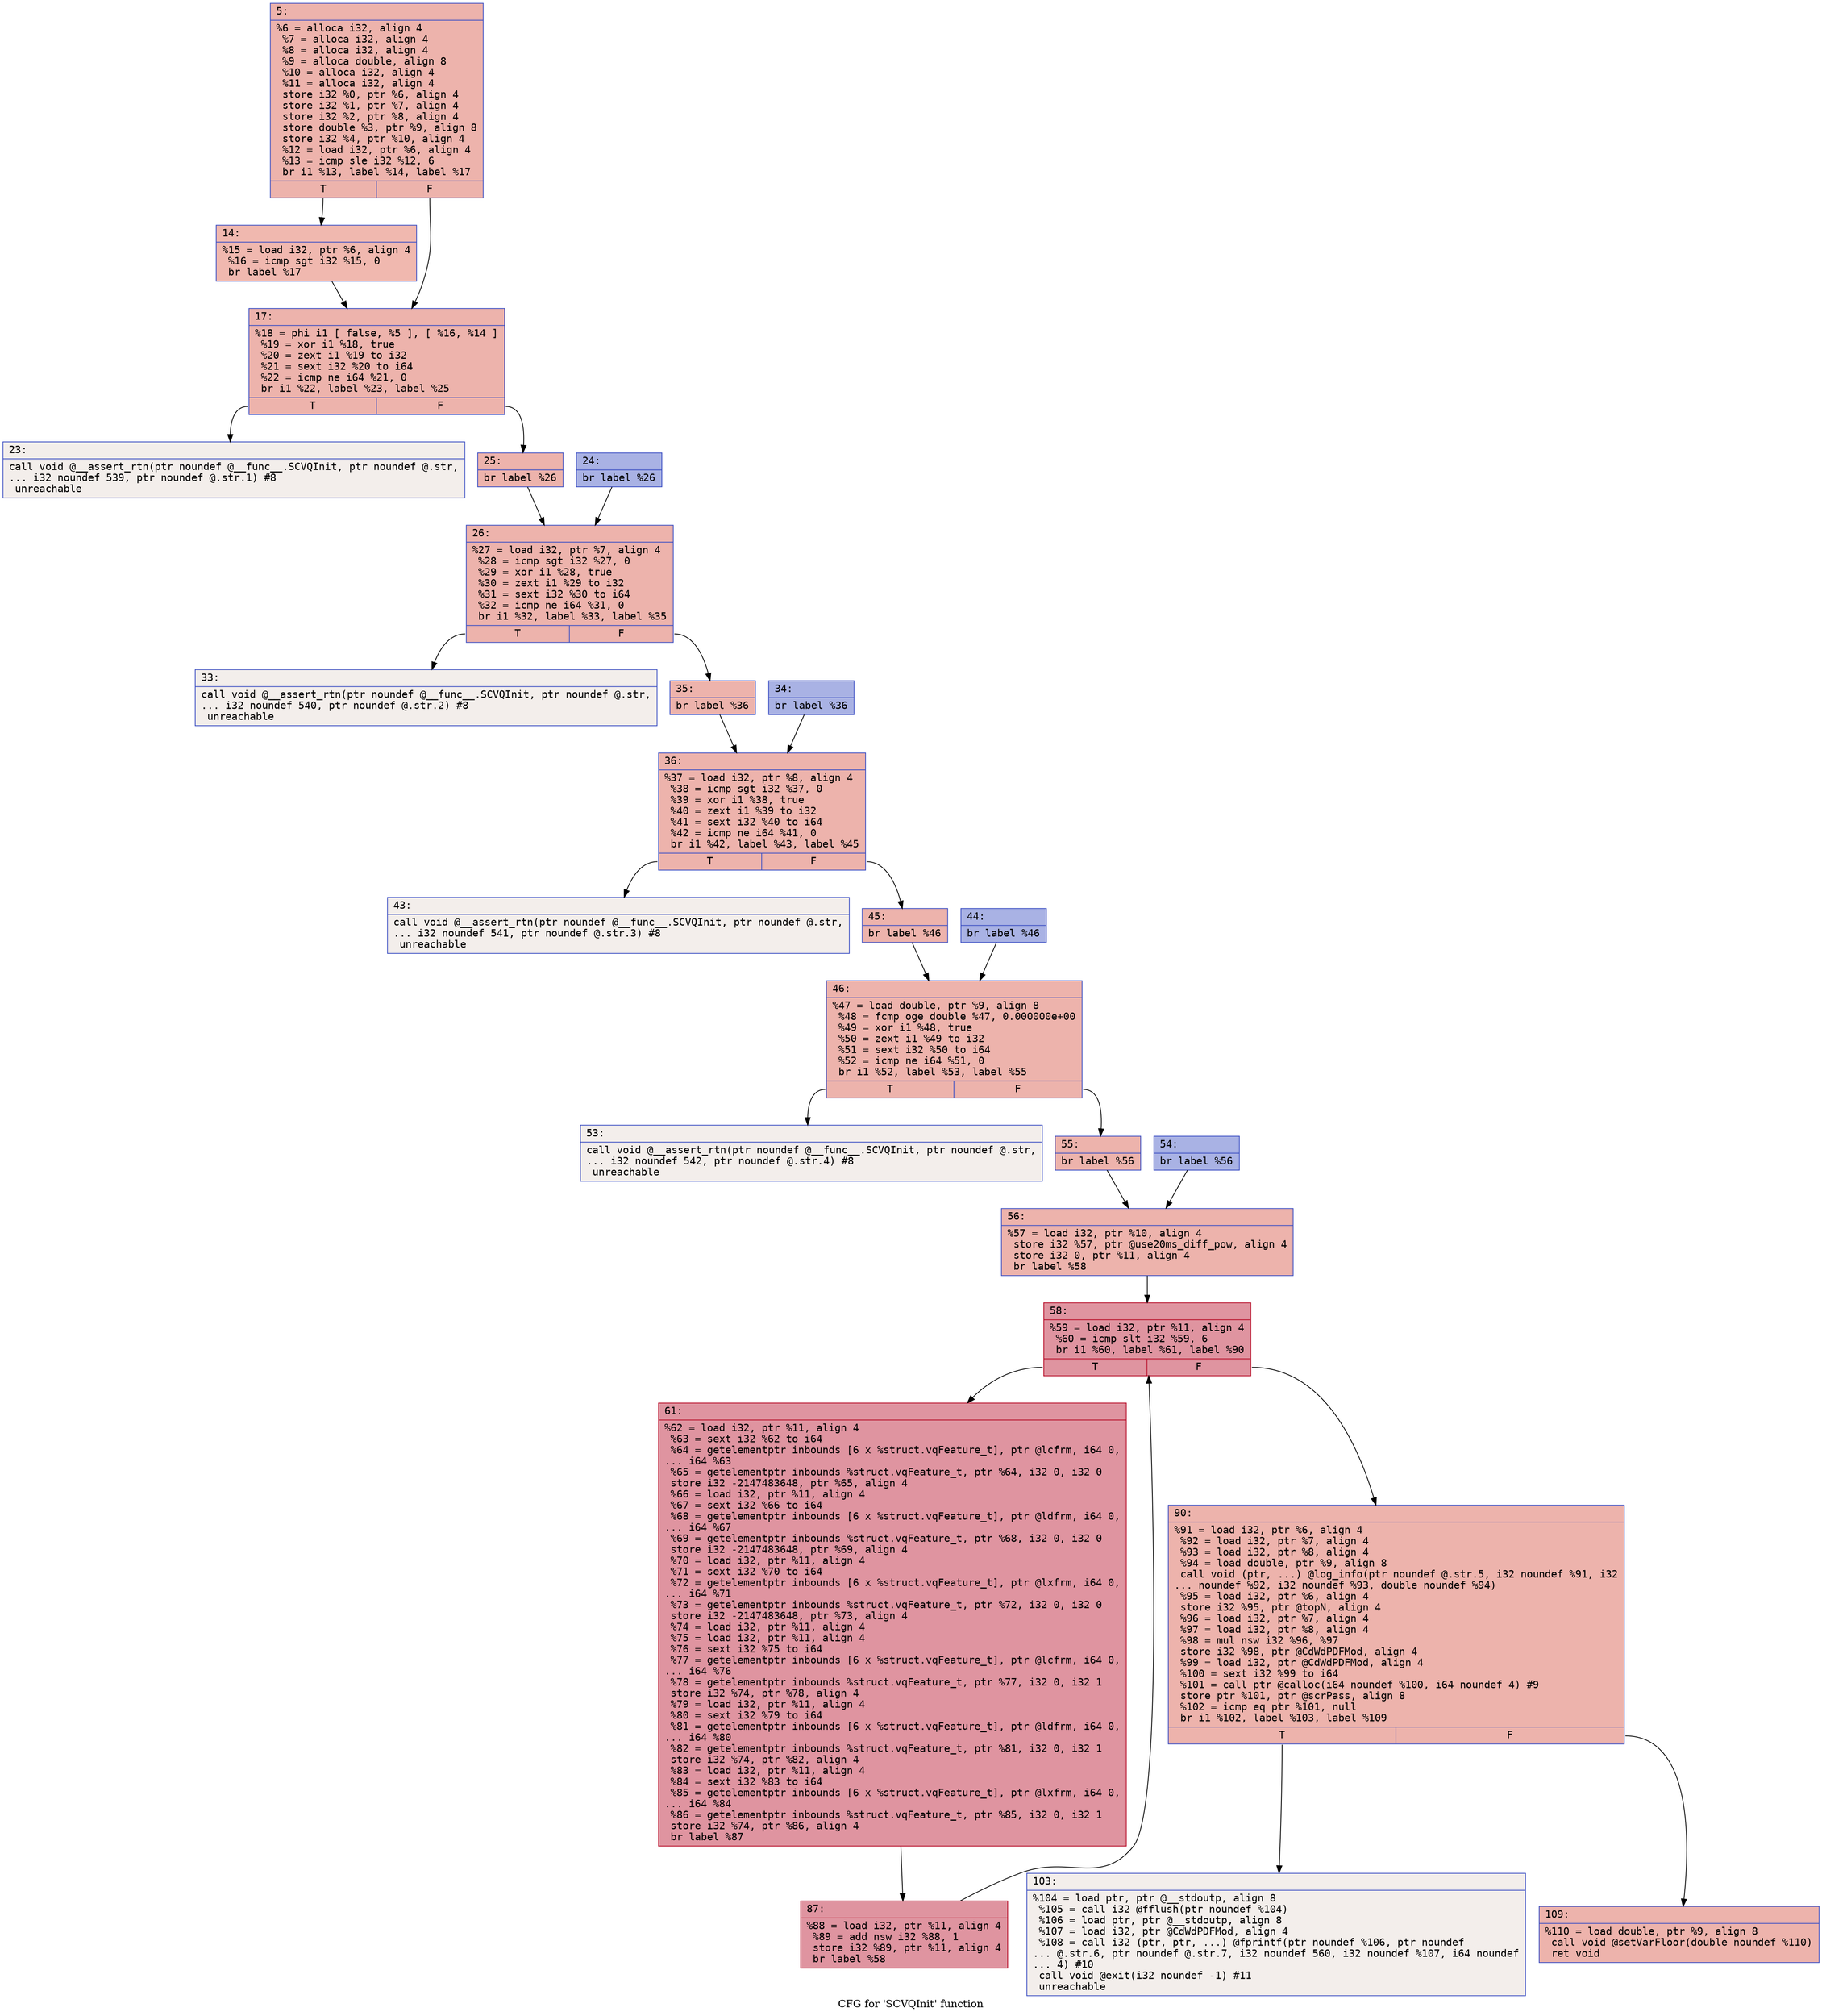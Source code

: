 digraph "CFG for 'SCVQInit' function" {
	label="CFG for 'SCVQInit' function";

	Node0x600001f5e670 [shape=record,color="#3d50c3ff", style=filled, fillcolor="#d6524470" fontname="Courier",label="{5:\l|  %6 = alloca i32, align 4\l  %7 = alloca i32, align 4\l  %8 = alloca i32, align 4\l  %9 = alloca double, align 8\l  %10 = alloca i32, align 4\l  %11 = alloca i32, align 4\l  store i32 %0, ptr %6, align 4\l  store i32 %1, ptr %7, align 4\l  store i32 %2, ptr %8, align 4\l  store double %3, ptr %9, align 8\l  store i32 %4, ptr %10, align 4\l  %12 = load i32, ptr %6, align 4\l  %13 = icmp sle i32 %12, 6\l  br i1 %13, label %14, label %17\l|{<s0>T|<s1>F}}"];
	Node0x600001f5e670:s0 -> Node0x600001f5e6c0[tooltip="5 -> 14\nProbability 50.00%" ];
	Node0x600001f5e670:s1 -> Node0x600001f5e710[tooltip="5 -> 17\nProbability 50.00%" ];
	Node0x600001f5e6c0 [shape=record,color="#3d50c3ff", style=filled, fillcolor="#dc5d4a70" fontname="Courier",label="{14:\l|  %15 = load i32, ptr %6, align 4\l  %16 = icmp sgt i32 %15, 0\l  br label %17\l}"];
	Node0x600001f5e6c0 -> Node0x600001f5e710[tooltip="14 -> 17\nProbability 100.00%" ];
	Node0x600001f5e710 [shape=record,color="#3d50c3ff", style=filled, fillcolor="#d6524470" fontname="Courier",label="{17:\l|  %18 = phi i1 [ false, %5 ], [ %16, %14 ]\l  %19 = xor i1 %18, true\l  %20 = zext i1 %19 to i32\l  %21 = sext i32 %20 to i64\l  %22 = icmp ne i64 %21, 0\l  br i1 %22, label %23, label %25\l|{<s0>T|<s1>F}}"];
	Node0x600001f5e710:s0 -> Node0x600001f5e760[tooltip="17 -> 23\nProbability 0.00%" ];
	Node0x600001f5e710:s1 -> Node0x600001f5e800[tooltip="17 -> 25\nProbability 100.00%" ];
	Node0x600001f5e760 [shape=record,color="#3d50c3ff", style=filled, fillcolor="#e5d8d170" fontname="Courier",label="{23:\l|  call void @__assert_rtn(ptr noundef @__func__.SCVQInit, ptr noundef @.str,\l... i32 noundef 539, ptr noundef @.str.1) #8\l  unreachable\l}"];
	Node0x600001f5e7b0 [shape=record,color="#3d50c3ff", style=filled, fillcolor="#3d50c370" fontname="Courier",label="{24:\l|  br label %26\l}"];
	Node0x600001f5e7b0 -> Node0x600001f5e850[tooltip="24 -> 26\nProbability 100.00%" ];
	Node0x600001f5e800 [shape=record,color="#3d50c3ff", style=filled, fillcolor="#d6524470" fontname="Courier",label="{25:\l|  br label %26\l}"];
	Node0x600001f5e800 -> Node0x600001f5e850[tooltip="25 -> 26\nProbability 100.00%" ];
	Node0x600001f5e850 [shape=record,color="#3d50c3ff", style=filled, fillcolor="#d6524470" fontname="Courier",label="{26:\l|  %27 = load i32, ptr %7, align 4\l  %28 = icmp sgt i32 %27, 0\l  %29 = xor i1 %28, true\l  %30 = zext i1 %29 to i32\l  %31 = sext i32 %30 to i64\l  %32 = icmp ne i64 %31, 0\l  br i1 %32, label %33, label %35\l|{<s0>T|<s1>F}}"];
	Node0x600001f5e850:s0 -> Node0x600001f5e8a0[tooltip="26 -> 33\nProbability 0.00%" ];
	Node0x600001f5e850:s1 -> Node0x600001f5e940[tooltip="26 -> 35\nProbability 100.00%" ];
	Node0x600001f5e8a0 [shape=record,color="#3d50c3ff", style=filled, fillcolor="#e5d8d170" fontname="Courier",label="{33:\l|  call void @__assert_rtn(ptr noundef @__func__.SCVQInit, ptr noundef @.str,\l... i32 noundef 540, ptr noundef @.str.2) #8\l  unreachable\l}"];
	Node0x600001f5e8f0 [shape=record,color="#3d50c3ff", style=filled, fillcolor="#3d50c370" fontname="Courier",label="{34:\l|  br label %36\l}"];
	Node0x600001f5e8f0 -> Node0x600001f5e990[tooltip="34 -> 36\nProbability 100.00%" ];
	Node0x600001f5e940 [shape=record,color="#3d50c3ff", style=filled, fillcolor="#d6524470" fontname="Courier",label="{35:\l|  br label %36\l}"];
	Node0x600001f5e940 -> Node0x600001f5e990[tooltip="35 -> 36\nProbability 100.00%" ];
	Node0x600001f5e990 [shape=record,color="#3d50c3ff", style=filled, fillcolor="#d6524470" fontname="Courier",label="{36:\l|  %37 = load i32, ptr %8, align 4\l  %38 = icmp sgt i32 %37, 0\l  %39 = xor i1 %38, true\l  %40 = zext i1 %39 to i32\l  %41 = sext i32 %40 to i64\l  %42 = icmp ne i64 %41, 0\l  br i1 %42, label %43, label %45\l|{<s0>T|<s1>F}}"];
	Node0x600001f5e990:s0 -> Node0x600001f5e9e0[tooltip="36 -> 43\nProbability 0.00%" ];
	Node0x600001f5e990:s1 -> Node0x600001f5ea80[tooltip="36 -> 45\nProbability 100.00%" ];
	Node0x600001f5e9e0 [shape=record,color="#3d50c3ff", style=filled, fillcolor="#e5d8d170" fontname="Courier",label="{43:\l|  call void @__assert_rtn(ptr noundef @__func__.SCVQInit, ptr noundef @.str,\l... i32 noundef 541, ptr noundef @.str.3) #8\l  unreachable\l}"];
	Node0x600001f5ea30 [shape=record,color="#3d50c3ff", style=filled, fillcolor="#3d50c370" fontname="Courier",label="{44:\l|  br label %46\l}"];
	Node0x600001f5ea30 -> Node0x600001f5ead0[tooltip="44 -> 46\nProbability 100.00%" ];
	Node0x600001f5ea80 [shape=record,color="#3d50c3ff", style=filled, fillcolor="#d6524470" fontname="Courier",label="{45:\l|  br label %46\l}"];
	Node0x600001f5ea80 -> Node0x600001f5ead0[tooltip="45 -> 46\nProbability 100.00%" ];
	Node0x600001f5ead0 [shape=record,color="#3d50c3ff", style=filled, fillcolor="#d6524470" fontname="Courier",label="{46:\l|  %47 = load double, ptr %9, align 8\l  %48 = fcmp oge double %47, 0.000000e+00\l  %49 = xor i1 %48, true\l  %50 = zext i1 %49 to i32\l  %51 = sext i32 %50 to i64\l  %52 = icmp ne i64 %51, 0\l  br i1 %52, label %53, label %55\l|{<s0>T|<s1>F}}"];
	Node0x600001f5ead0:s0 -> Node0x600001f5eb20[tooltip="46 -> 53\nProbability 0.00%" ];
	Node0x600001f5ead0:s1 -> Node0x600001f5ebc0[tooltip="46 -> 55\nProbability 100.00%" ];
	Node0x600001f5eb20 [shape=record,color="#3d50c3ff", style=filled, fillcolor="#e5d8d170" fontname="Courier",label="{53:\l|  call void @__assert_rtn(ptr noundef @__func__.SCVQInit, ptr noundef @.str,\l... i32 noundef 542, ptr noundef @.str.4) #8\l  unreachable\l}"];
	Node0x600001f5eb70 [shape=record,color="#3d50c3ff", style=filled, fillcolor="#3d50c370" fontname="Courier",label="{54:\l|  br label %56\l}"];
	Node0x600001f5eb70 -> Node0x600001f5ec10[tooltip="54 -> 56\nProbability 100.00%" ];
	Node0x600001f5ebc0 [shape=record,color="#3d50c3ff", style=filled, fillcolor="#d6524470" fontname="Courier",label="{55:\l|  br label %56\l}"];
	Node0x600001f5ebc0 -> Node0x600001f5ec10[tooltip="55 -> 56\nProbability 100.00%" ];
	Node0x600001f5ec10 [shape=record,color="#3d50c3ff", style=filled, fillcolor="#d6524470" fontname="Courier",label="{56:\l|  %57 = load i32, ptr %10, align 4\l  store i32 %57, ptr @use20ms_diff_pow, align 4\l  store i32 0, ptr %11, align 4\l  br label %58\l}"];
	Node0x600001f5ec10 -> Node0x600001f5ec60[tooltip="56 -> 58\nProbability 100.00%" ];
	Node0x600001f5ec60 [shape=record,color="#b70d28ff", style=filled, fillcolor="#b70d2870" fontname="Courier",label="{58:\l|  %59 = load i32, ptr %11, align 4\l  %60 = icmp slt i32 %59, 6\l  br i1 %60, label %61, label %90\l|{<s0>T|<s1>F}}"];
	Node0x600001f5ec60:s0 -> Node0x600001f5ecb0[tooltip="58 -> 61\nProbability 96.88%" ];
	Node0x600001f5ec60:s1 -> Node0x600001f5ed50[tooltip="58 -> 90\nProbability 3.12%" ];
	Node0x600001f5ecb0 [shape=record,color="#b70d28ff", style=filled, fillcolor="#b70d2870" fontname="Courier",label="{61:\l|  %62 = load i32, ptr %11, align 4\l  %63 = sext i32 %62 to i64\l  %64 = getelementptr inbounds [6 x %struct.vqFeature_t], ptr @lcfrm, i64 0,\l... i64 %63\l  %65 = getelementptr inbounds %struct.vqFeature_t, ptr %64, i32 0, i32 0\l  store i32 -2147483648, ptr %65, align 4\l  %66 = load i32, ptr %11, align 4\l  %67 = sext i32 %66 to i64\l  %68 = getelementptr inbounds [6 x %struct.vqFeature_t], ptr @ldfrm, i64 0,\l... i64 %67\l  %69 = getelementptr inbounds %struct.vqFeature_t, ptr %68, i32 0, i32 0\l  store i32 -2147483648, ptr %69, align 4\l  %70 = load i32, ptr %11, align 4\l  %71 = sext i32 %70 to i64\l  %72 = getelementptr inbounds [6 x %struct.vqFeature_t], ptr @lxfrm, i64 0,\l... i64 %71\l  %73 = getelementptr inbounds %struct.vqFeature_t, ptr %72, i32 0, i32 0\l  store i32 -2147483648, ptr %73, align 4\l  %74 = load i32, ptr %11, align 4\l  %75 = load i32, ptr %11, align 4\l  %76 = sext i32 %75 to i64\l  %77 = getelementptr inbounds [6 x %struct.vqFeature_t], ptr @lcfrm, i64 0,\l... i64 %76\l  %78 = getelementptr inbounds %struct.vqFeature_t, ptr %77, i32 0, i32 1\l  store i32 %74, ptr %78, align 4\l  %79 = load i32, ptr %11, align 4\l  %80 = sext i32 %79 to i64\l  %81 = getelementptr inbounds [6 x %struct.vqFeature_t], ptr @ldfrm, i64 0,\l... i64 %80\l  %82 = getelementptr inbounds %struct.vqFeature_t, ptr %81, i32 0, i32 1\l  store i32 %74, ptr %82, align 4\l  %83 = load i32, ptr %11, align 4\l  %84 = sext i32 %83 to i64\l  %85 = getelementptr inbounds [6 x %struct.vqFeature_t], ptr @lxfrm, i64 0,\l... i64 %84\l  %86 = getelementptr inbounds %struct.vqFeature_t, ptr %85, i32 0, i32 1\l  store i32 %74, ptr %86, align 4\l  br label %87\l}"];
	Node0x600001f5ecb0 -> Node0x600001f5ed00[tooltip="61 -> 87\nProbability 100.00%" ];
	Node0x600001f5ed00 [shape=record,color="#b70d28ff", style=filled, fillcolor="#b70d2870" fontname="Courier",label="{87:\l|  %88 = load i32, ptr %11, align 4\l  %89 = add nsw i32 %88, 1\l  store i32 %89, ptr %11, align 4\l  br label %58\l}"];
	Node0x600001f5ed00 -> Node0x600001f5ec60[tooltip="87 -> 58\nProbability 100.00%" ];
	Node0x600001f5ed50 [shape=record,color="#3d50c3ff", style=filled, fillcolor="#d6524470" fontname="Courier",label="{90:\l|  %91 = load i32, ptr %6, align 4\l  %92 = load i32, ptr %7, align 4\l  %93 = load i32, ptr %8, align 4\l  %94 = load double, ptr %9, align 8\l  call void (ptr, ...) @log_info(ptr noundef @.str.5, i32 noundef %91, i32\l... noundef %92, i32 noundef %93, double noundef %94)\l  %95 = load i32, ptr %6, align 4\l  store i32 %95, ptr @topN, align 4\l  %96 = load i32, ptr %7, align 4\l  %97 = load i32, ptr %8, align 4\l  %98 = mul nsw i32 %96, %97\l  store i32 %98, ptr @CdWdPDFMod, align 4\l  %99 = load i32, ptr @CdWdPDFMod, align 4\l  %100 = sext i32 %99 to i64\l  %101 = call ptr @calloc(i64 noundef %100, i64 noundef 4) #9\l  store ptr %101, ptr @scrPass, align 8\l  %102 = icmp eq ptr %101, null\l  br i1 %102, label %103, label %109\l|{<s0>T|<s1>F}}"];
	Node0x600001f5ed50:s0 -> Node0x600001f5eda0[tooltip="90 -> 103\nProbability 0.00%" ];
	Node0x600001f5ed50:s1 -> Node0x600001f5edf0[tooltip="90 -> 109\nProbability 100.00%" ];
	Node0x600001f5eda0 [shape=record,color="#3d50c3ff", style=filled, fillcolor="#e5d8d170" fontname="Courier",label="{103:\l|  %104 = load ptr, ptr @__stdoutp, align 8\l  %105 = call i32 @fflush(ptr noundef %104)\l  %106 = load ptr, ptr @__stdoutp, align 8\l  %107 = load i32, ptr @CdWdPDFMod, align 4\l  %108 = call i32 (ptr, ptr, ...) @fprintf(ptr noundef %106, ptr noundef\l... @.str.6, ptr noundef @.str.7, i32 noundef 560, i32 noundef %107, i64 noundef\l... 4) #10\l  call void @exit(i32 noundef -1) #11\l  unreachable\l}"];
	Node0x600001f5edf0 [shape=record,color="#3d50c3ff", style=filled, fillcolor="#d6524470" fontname="Courier",label="{109:\l|  %110 = load double, ptr %9, align 8\l  call void @setVarFloor(double noundef %110)\l  ret void\l}"];
}
